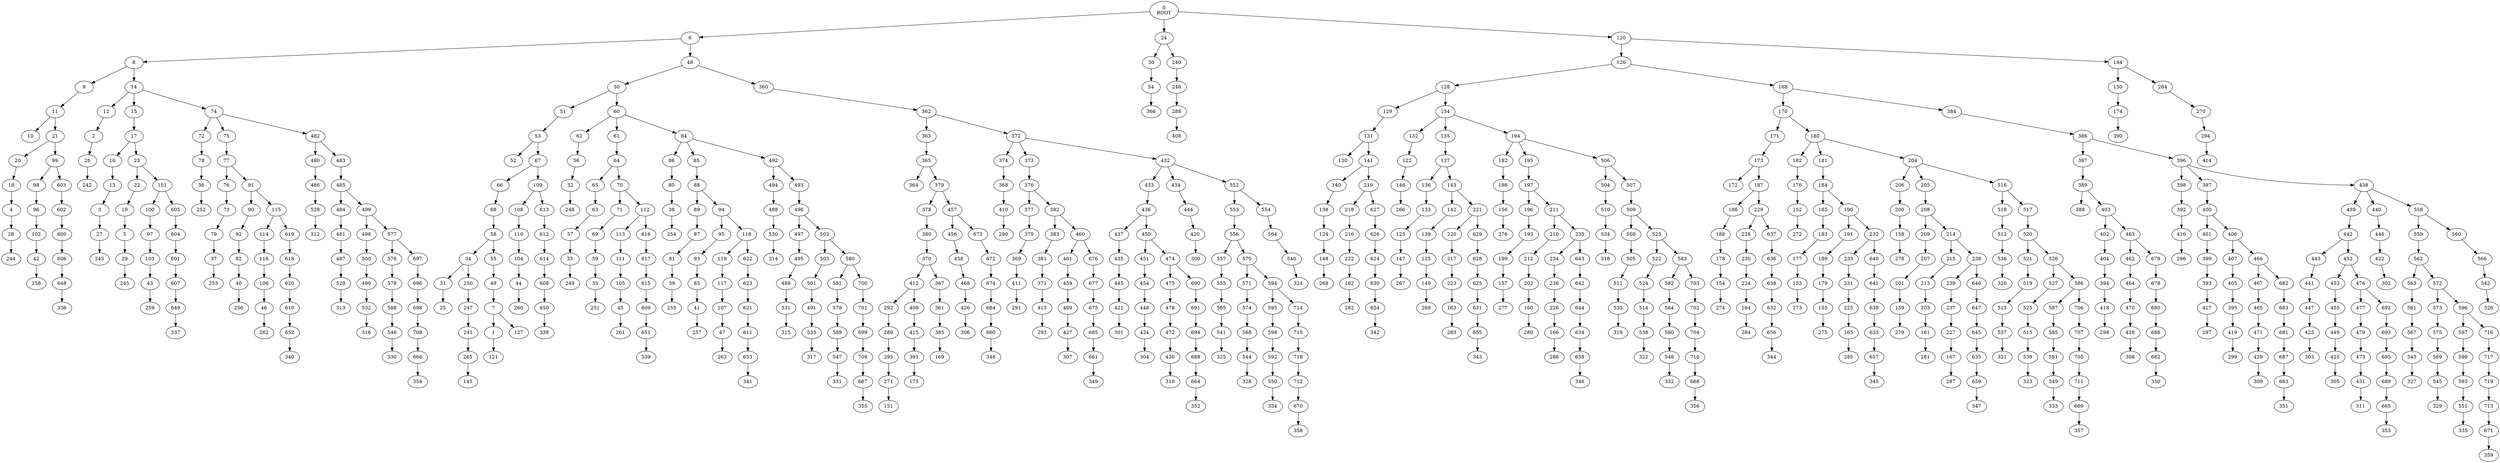 digraph IST_t3 {
  rankdir=TB;
  0 [label="0\nROOT"];
  7 -> 1;
  12 -> 2;
  13 -> 3;
  18 -> 4;
  19 -> 5;
  0 -> 6;
  49 -> 7;
  6 -> 8;
  8 -> 9;
  11 -> 10;
  9 -> 11;
  14 -> 12;
  16 -> 13;
  8 -> 14;
  14 -> 15;
  17 -> 16;
  15 -> 17;
  20 -> 18;
  22 -> 19;
  21 -> 20;
  11 -> 21;
  23 -> 22;
  17 -> 23;
  0 -> 24;
  31 -> 25;
  2 -> 26;
  3 -> 27;
  4 -> 28;
  5 -> 29;
  24 -> 30;
  34 -> 31;
  56 -> 32;
  57 -> 33;
  58 -> 34;
  59 -> 35;
  78 -> 36;
  79 -> 37;
  80 -> 38;
  81 -> 39;
  82 -> 40;
  83 -> 41;
  102 -> 42;
  103 -> 43;
  104 -> 44;
  105 -> 45;
  106 -> 46;
  107 -> 47;
  6 -> 48;
  55 -> 49;
  48 -> 50;
  50 -> 51;
  53 -> 52;
  51 -> 53;
  30 -> 54;
  58 -> 55;
  62 -> 56;
  63 -> 57;
  68 -> 58;
  69 -> 59;
  50 -> 60;
  60 -> 61;
  60 -> 62;
  65 -> 63;
  61 -> 64;
  64 -> 65;
  67 -> 66;
  53 -> 67;
  66 -> 68;
  71 -> 69;
  64 -> 70;
  70 -> 71;
  74 -> 72;
  76 -> 73;
  14 -> 74;
  74 -> 75;
  77 -> 76;
  75 -> 77;
  72 -> 78;
  73 -> 79;
  86 -> 80;
  87 -> 81;
  92 -> 82;
  93 -> 83;
  60 -> 84;
  84 -> 85;
  84 -> 86;
  89 -> 87;
  85 -> 88;
  88 -> 89;
  91 -> 90;
  77 -> 91;
  90 -> 92;
  95 -> 93;
  88 -> 94;
  94 -> 95;
  98 -> 96;
  100 -> 97;
  99 -> 98;
  21 -> 99;
  101 -> 100;
  23 -> 101;
  96 -> 102;
  97 -> 103;
  110 -> 104;
  111 -> 105;
  116 -> 106;
  117 -> 107;
  109 -> 108;
  67 -> 109;
  108 -> 110;
  113 -> 111;
  70 -> 112;
  112 -> 113;
  115 -> 114;
  91 -> 115;
  114 -> 116;
  119 -> 117;
  94 -> 118;
  118 -> 119;
  0 -> 120;
  1 -> 121;
  132 -> 122;
  133 -> 123;
  138 -> 124;
  139 -> 125;
  120 -> 126;
  7 -> 127;
  126 -> 128;
  128 -> 129;
  131 -> 130;
  129 -> 131;
  134 -> 132;
  136 -> 133;
  128 -> 134;
  134 -> 135;
  137 -> 136;
  135 -> 137;
  140 -> 138;
  142 -> 139;
  141 -> 140;
  131 -> 141;
  143 -> 142;
  137 -> 143;
  120 -> 144;
  265 -> 145;
  122 -> 146;
  123 -> 147;
  124 -> 148;
  125 -> 149;
  144 -> 150;
  271 -> 151;
  176 -> 152;
  177 -> 153;
  178 -> 154;
  179 -> 155;
  198 -> 156;
  199 -> 157;
  200 -> 158;
  201 -> 159;
  202 -> 160;
  203 -> 161;
  222 -> 162;
  223 -> 163;
  224 -> 164;
  225 -> 165;
  226 -> 166;
  227 -> 167;
  126 -> 168;
  385 -> 169;
  168 -> 170;
  170 -> 171;
  173 -> 172;
  171 -> 173;
  150 -> 174;
  391 -> 175;
  182 -> 176;
  183 -> 177;
  188 -> 178;
  189 -> 179;
  170 -> 180;
  180 -> 181;
  180 -> 182;
  185 -> 183;
  181 -> 184;
  184 -> 185;
  187 -> 186;
  173 -> 187;
  186 -> 188;
  191 -> 189;
  184 -> 190;
  190 -> 191;
  194 -> 192;
  196 -> 193;
  134 -> 194;
  194 -> 195;
  197 -> 196;
  195 -> 197;
  192 -> 198;
  193 -> 199;
  206 -> 200;
  207 -> 201;
  212 -> 202;
  213 -> 203;
  180 -> 204;
  204 -> 205;
  204 -> 206;
  209 -> 207;
  205 -> 208;
  208 -> 209;
  211 -> 210;
  197 -> 211;
  210 -> 212;
  215 -> 213;
  208 -> 214;
  214 -> 215;
  218 -> 216;
  220 -> 217;
  219 -> 218;
  141 -> 219;
  221 -> 220;
  143 -> 221;
  216 -> 222;
  217 -> 223;
  230 -> 224;
  231 -> 225;
  236 -> 226;
  237 -> 227;
  229 -> 228;
  187 -> 229;
  228 -> 230;
  233 -> 231;
  190 -> 232;
  232 -> 233;
  235 -> 234;
  211 -> 235;
  234 -> 236;
  239 -> 237;
  214 -> 238;
  238 -> 239;
  24 -> 240;
  247 -> 241;
  26 -> 242;
  27 -> 243;
  28 -> 244;
  29 -> 245;
  240 -> 246;
  250 -> 247;
  32 -> 248;
  33 -> 249;
  34 -> 250;
  35 -> 251;
  36 -> 252;
  37 -> 253;
  38 -> 254;
  39 -> 255;
  40 -> 256;
  41 -> 257;
  42 -> 258;
  43 -> 259;
  44 -> 260;
  45 -> 261;
  46 -> 262;
  47 -> 263;
  144 -> 264;
  241 -> 265;
  146 -> 266;
  147 -> 267;
  148 -> 268;
  149 -> 269;
  264 -> 270;
  295 -> 271;
  152 -> 272;
  153 -> 273;
  154 -> 274;
  155 -> 275;
  156 -> 276;
  157 -> 277;
  158 -> 278;
  159 -> 279;
  160 -> 280;
  161 -> 281;
  162 -> 282;
  163 -> 283;
  164 -> 284;
  165 -> 285;
  166 -> 286;
  167 -> 287;
  246 -> 288;
  292 -> 289;
  410 -> 290;
  411 -> 291;
  412 -> 292;
  413 -> 293;
  270 -> 294;
  289 -> 295;
  416 -> 296;
  417 -> 297;
  418 -> 298;
  419 -> 299;
  420 -> 300;
  421 -> 301;
  422 -> 302;
  423 -> 303;
  424 -> 304;
  425 -> 305;
  426 -> 306;
  427 -> 307;
  428 -> 308;
  429 -> 309;
  430 -> 310;
  431 -> 311;
  528 -> 312;
  529 -> 313;
  530 -> 314;
  531 -> 315;
  532 -> 316;
  533 -> 317;
  534 -> 318;
  535 -> 319;
  536 -> 320;
  537 -> 321;
  538 -> 322;
  539 -> 323;
  540 -> 324;
  541 -> 325;
  542 -> 326;
  543 -> 327;
  544 -> 328;
  545 -> 329;
  546 -> 330;
  547 -> 331;
  548 -> 332;
  549 -> 333;
  550 -> 334;
  551 -> 335;
  648 -> 336;
  649 -> 337;
  650 -> 338;
  651 -> 339;
  652 -> 340;
  653 -> 341;
  654 -> 342;
  655 -> 343;
  656 -> 344;
  657 -> 345;
  658 -> 346;
  659 -> 347;
  660 -> 348;
  661 -> 349;
  662 -> 350;
  663 -> 351;
  664 -> 352;
  665 -> 353;
  666 -> 354;
  667 -> 355;
  668 -> 356;
  669 -> 357;
  670 -> 358;
  671 -> 359;
  48 -> 360;
  367 -> 361;
  360 -> 362;
  362 -> 363;
  365 -> 364;
  363 -> 365;
  54 -> 366;
  370 -> 367;
  374 -> 368;
  375 -> 369;
  380 -> 370;
  381 -> 371;
  362 -> 372;
  372 -> 373;
  372 -> 374;
  377 -> 375;
  373 -> 376;
  376 -> 377;
  379 -> 378;
  365 -> 379;
  378 -> 380;
  383 -> 381;
  376 -> 382;
  382 -> 383;
  168 -> 384;
  361 -> 385;
  384 -> 386;
  386 -> 387;
  389 -> 388;
  387 -> 389;
  174 -> 390;
  415 -> 391;
  398 -> 392;
  399 -> 393;
  404 -> 394;
  405 -> 395;
  386 -> 396;
  396 -> 397;
  396 -> 398;
  401 -> 399;
  397 -> 400;
  400 -> 401;
  403 -> 402;
  389 -> 403;
  402 -> 404;
  407 -> 405;
  400 -> 406;
  406 -> 407;
  288 -> 408;
  412 -> 409;
  368 -> 410;
  369 -> 411;
  370 -> 412;
  371 -> 413;
  294 -> 414;
  409 -> 415;
  392 -> 416;
  393 -> 417;
  394 -> 418;
  395 -> 419;
  444 -> 420;
  445 -> 421;
  446 -> 422;
  447 -> 423;
  448 -> 424;
  449 -> 425;
  468 -> 426;
  469 -> 427;
  470 -> 428;
  471 -> 429;
  472 -> 430;
  473 -> 431;
  372 -> 432;
  432 -> 433;
  432 -> 434;
  437 -> 435;
  433 -> 436;
  436 -> 437;
  396 -> 438;
  438 -> 439;
  438 -> 440;
  443 -> 441;
  439 -> 442;
  442 -> 443;
  434 -> 444;
  435 -> 445;
  440 -> 446;
  441 -> 447;
  454 -> 448;
  455 -> 449;
  436 -> 450;
  450 -> 451;
  442 -> 452;
  452 -> 453;
  451 -> 454;
  453 -> 455;
  457 -> 456;
  379 -> 457;
  456 -> 458;
  461 -> 459;
  382 -> 460;
  460 -> 461;
  463 -> 462;
  403 -> 463;
  462 -> 464;
  467 -> 465;
  406 -> 466;
  466 -> 467;
  458 -> 468;
  459 -> 469;
  464 -> 470;
  465 -> 471;
  478 -> 472;
  479 -> 473;
  450 -> 474;
  474 -> 475;
  452 -> 476;
  476 -> 477;
  475 -> 478;
  477 -> 479;
  482 -> 480;
  484 -> 481;
  74 -> 482;
  482 -> 483;
  485 -> 484;
  483 -> 485;
  480 -> 486;
  481 -> 487;
  494 -> 488;
  495 -> 489;
  500 -> 490;
  501 -> 491;
  84 -> 492;
  492 -> 493;
  492 -> 494;
  497 -> 495;
  493 -> 496;
  496 -> 497;
  499 -> 498;
  485 -> 499;
  498 -> 500;
  503 -> 501;
  496 -> 502;
  502 -> 503;
  506 -> 504;
  508 -> 505;
  194 -> 506;
  506 -> 507;
  509 -> 508;
  507 -> 509;
  504 -> 510;
  505 -> 511;
  518 -> 512;
  519 -> 513;
  524 -> 514;
  525 -> 515;
  204 -> 516;
  516 -> 517;
  516 -> 518;
  521 -> 519;
  517 -> 520;
  520 -> 521;
  523 -> 522;
  509 -> 523;
  522 -> 524;
  527 -> 525;
  520 -> 526;
  526 -> 527;
  486 -> 528;
  487 -> 529;
  488 -> 530;
  489 -> 531;
  490 -> 532;
  491 -> 533;
  510 -> 534;
  511 -> 535;
  512 -> 536;
  513 -> 537;
  514 -> 538;
  515 -> 539;
  564 -> 540;
  565 -> 541;
  566 -> 542;
  567 -> 543;
  568 -> 544;
  569 -> 545;
  588 -> 546;
  589 -> 547;
  590 -> 548;
  591 -> 549;
  592 -> 550;
  593 -> 551;
  432 -> 552;
  552 -> 553;
  552 -> 554;
  557 -> 555;
  553 -> 556;
  556 -> 557;
  438 -> 558;
  558 -> 559;
  558 -> 560;
  563 -> 561;
  559 -> 562;
  562 -> 563;
  554 -> 564;
  555 -> 565;
  560 -> 566;
  561 -> 567;
  574 -> 568;
  575 -> 569;
  556 -> 570;
  570 -> 571;
  562 -> 572;
  572 -> 573;
  571 -> 574;
  573 -> 575;
  577 -> 576;
  499 -> 577;
  576 -> 578;
  581 -> 579;
  502 -> 580;
  580 -> 581;
  583 -> 582;
  523 -> 583;
  582 -> 584;
  587 -> 585;
  526 -> 586;
  586 -> 587;
  578 -> 588;
  579 -> 589;
  584 -> 590;
  585 -> 591;
  598 -> 592;
  599 -> 593;
  570 -> 594;
  594 -> 595;
  572 -> 596;
  596 -> 597;
  595 -> 598;
  597 -> 599;
  602 -> 600;
  604 -> 601;
  603 -> 602;
  99 -> 603;
  605 -> 604;
  101 -> 605;
  600 -> 606;
  601 -> 607;
  614 -> 608;
  615 -> 609;
  620 -> 610;
  621 -> 611;
  613 -> 612;
  109 -> 613;
  612 -> 614;
  617 -> 615;
  112 -> 616;
  616 -> 617;
  619 -> 618;
  115 -> 619;
  618 -> 620;
  623 -> 621;
  118 -> 622;
  622 -> 623;
  626 -> 624;
  628 -> 625;
  627 -> 626;
  219 -> 627;
  629 -> 628;
  221 -> 629;
  624 -> 630;
  625 -> 631;
  638 -> 632;
  639 -> 633;
  644 -> 634;
  645 -> 635;
  637 -> 636;
  229 -> 637;
  636 -> 638;
  641 -> 639;
  232 -> 640;
  640 -> 641;
  643 -> 642;
  235 -> 643;
  642 -> 644;
  647 -> 645;
  238 -> 646;
  646 -> 647;
  606 -> 648;
  607 -> 649;
  608 -> 650;
  609 -> 651;
  610 -> 652;
  611 -> 653;
  630 -> 654;
  631 -> 655;
  632 -> 656;
  633 -> 657;
  634 -> 658;
  635 -> 659;
  684 -> 660;
  685 -> 661;
  686 -> 662;
  687 -> 663;
  688 -> 664;
  689 -> 665;
  708 -> 666;
  709 -> 667;
  710 -> 668;
  711 -> 669;
  712 -> 670;
  713 -> 671;
  673 -> 672;
  457 -> 673;
  672 -> 674;
  677 -> 675;
  460 -> 676;
  676 -> 677;
  679 -> 678;
  463 -> 679;
  678 -> 680;
  683 -> 681;
  466 -> 682;
  682 -> 683;
  674 -> 684;
  675 -> 685;
  680 -> 686;
  681 -> 687;
  694 -> 688;
  695 -> 689;
  474 -> 690;
  690 -> 691;
  476 -> 692;
  692 -> 693;
  691 -> 694;
  693 -> 695;
  697 -> 696;
  577 -> 697;
  696 -> 698;
  701 -> 699;
  580 -> 700;
  700 -> 701;
  703 -> 702;
  583 -> 703;
  702 -> 704;
  707 -> 705;
  586 -> 706;
  706 -> 707;
  698 -> 708;
  699 -> 709;
  704 -> 710;
  705 -> 711;
  718 -> 712;
  719 -> 713;
  594 -> 714;
  714 -> 715;
  596 -> 716;
  716 -> 717;
  715 -> 718;
  717 -> 719;
}
